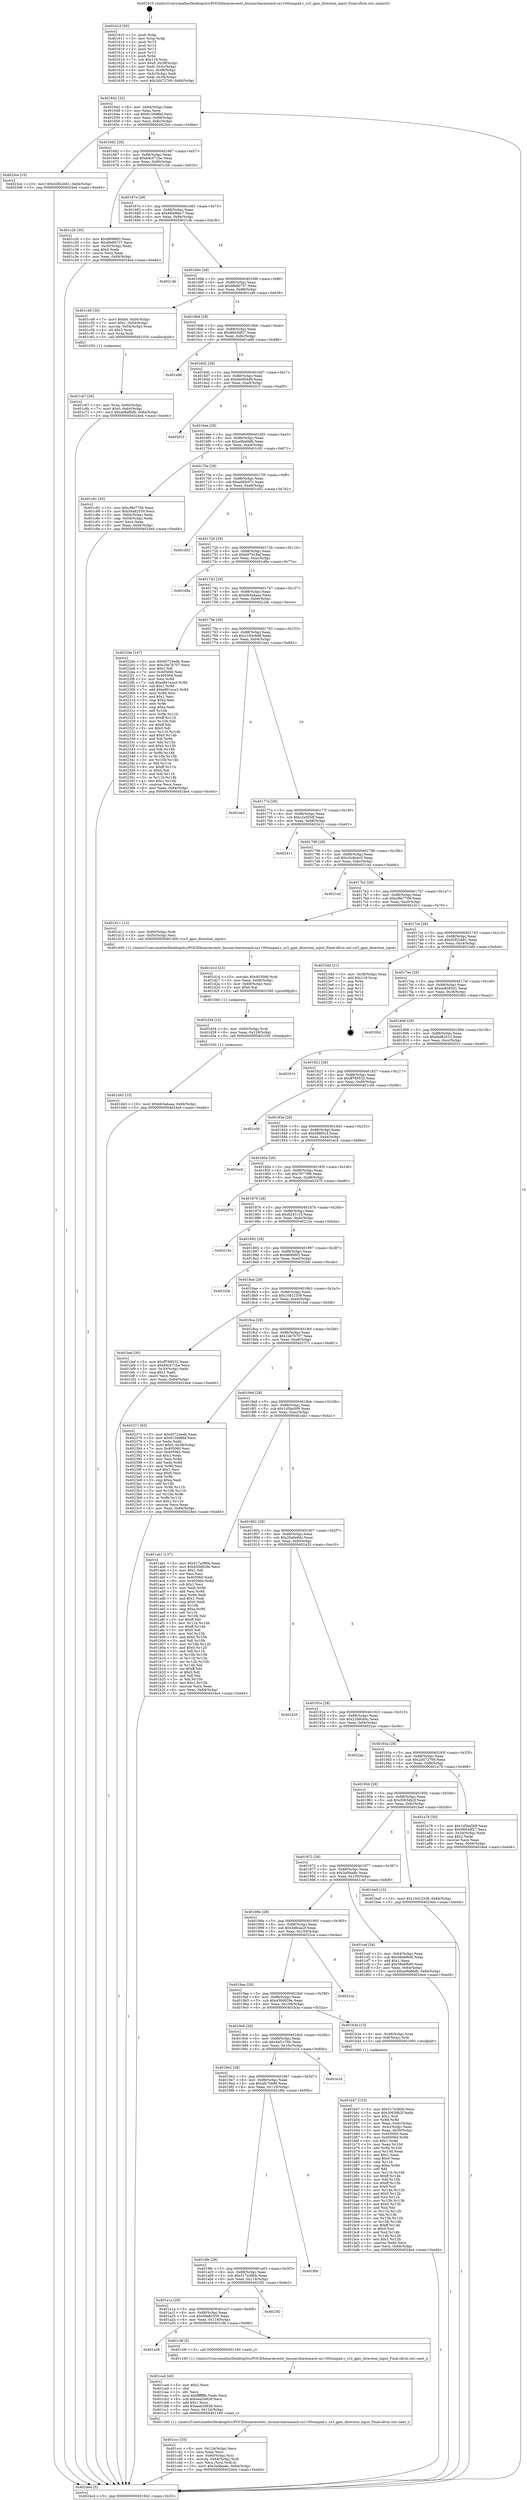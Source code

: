 digraph "0x401610" {
  label = "0x401610 (/mnt/c/Users/mathe/Desktop/tcc/POCII/binaries/extr_linuxarcharmmach-sa1100simpad.c_cs3_gpio_direction_input_Final-ollvm.out::main(0))"
  labelloc = "t"
  node[shape=record]

  Entry [label="",width=0.3,height=0.3,shape=circle,fillcolor=black,style=filled]
  "0x401642" [label="{
     0x401642 [32]\l
     | [instrs]\l
     &nbsp;&nbsp;0x401642 \<+6\>: mov -0x84(%rbp),%eax\l
     &nbsp;&nbsp;0x401648 \<+2\>: mov %eax,%ecx\l
     &nbsp;&nbsp;0x40164a \<+6\>: sub $0x8159d8bf,%ecx\l
     &nbsp;&nbsp;0x401650 \<+6\>: mov %eax,-0x88(%rbp)\l
     &nbsp;&nbsp;0x401656 \<+6\>: mov %ecx,-0x8c(%rbp)\l
     &nbsp;&nbsp;0x40165c \<+6\>: je 00000000004023ce \<main+0xdbe\>\l
  }"]
  "0x4023ce" [label="{
     0x4023ce [15]\l
     | [instrs]\l
     &nbsp;&nbsp;0x4023ce \<+10\>: movl $0xd282cb61,-0x84(%rbp)\l
     &nbsp;&nbsp;0x4023d8 \<+5\>: jmp 00000000004024e4 \<main+0xed4\>\l
  }"]
  "0x401662" [label="{
     0x401662 [28]\l
     | [instrs]\l
     &nbsp;&nbsp;0x401662 \<+5\>: jmp 0000000000401667 \<main+0x57\>\l
     &nbsp;&nbsp;0x401667 \<+6\>: mov -0x88(%rbp),%eax\l
     &nbsp;&nbsp;0x40166d \<+5\>: sub $0x84c071be,%eax\l
     &nbsp;&nbsp;0x401672 \<+6\>: mov %eax,-0x90(%rbp)\l
     &nbsp;&nbsp;0x401678 \<+6\>: je 0000000000401c2b \<main+0x61b\>\l
  }"]
  Exit [label="",width=0.3,height=0.3,shape=circle,fillcolor=black,style=filled,peripheries=2]
  "0x401c2b" [label="{
     0x401c2b [30]\l
     | [instrs]\l
     &nbsp;&nbsp;0x401c2b \<+5\>: mov $0x86996f3,%eax\l
     &nbsp;&nbsp;0x401c30 \<+5\>: mov $0x8fe80737,%ecx\l
     &nbsp;&nbsp;0x401c35 \<+3\>: mov -0x30(%rbp),%edx\l
     &nbsp;&nbsp;0x401c38 \<+3\>: cmp $0x0,%edx\l
     &nbsp;&nbsp;0x401c3b \<+3\>: cmove %ecx,%eax\l
     &nbsp;&nbsp;0x401c3e \<+6\>: mov %eax,-0x84(%rbp)\l
     &nbsp;&nbsp;0x401c44 \<+5\>: jmp 00000000004024e4 \<main+0xed4\>\l
  }"]
  "0x40167e" [label="{
     0x40167e [28]\l
     | [instrs]\l
     &nbsp;&nbsp;0x40167e \<+5\>: jmp 0000000000401683 \<main+0x73\>\l
     &nbsp;&nbsp;0x401683 \<+6\>: mov -0x88(%rbp),%eax\l
     &nbsp;&nbsp;0x401689 \<+5\>: sub $0x88496bc7,%eax\l
     &nbsp;&nbsp;0x40168e \<+6\>: mov %eax,-0x94(%rbp)\l
     &nbsp;&nbsp;0x401694 \<+6\>: je 000000000040214b \<main+0xb3b\>\l
  }"]
  "0x401d43" [label="{
     0x401d43 [15]\l
     | [instrs]\l
     &nbsp;&nbsp;0x401d43 \<+10\>: movl $0xbb5a4aaa,-0x84(%rbp)\l
     &nbsp;&nbsp;0x401d4d \<+5\>: jmp 00000000004024e4 \<main+0xed4\>\l
  }"]
  "0x40214b" [label="{
     0x40214b\l
  }", style=dashed]
  "0x40169a" [label="{
     0x40169a [28]\l
     | [instrs]\l
     &nbsp;&nbsp;0x40169a \<+5\>: jmp 000000000040169f \<main+0x8f\>\l
     &nbsp;&nbsp;0x40169f \<+6\>: mov -0x88(%rbp),%eax\l
     &nbsp;&nbsp;0x4016a5 \<+5\>: sub $0x8fe80737,%eax\l
     &nbsp;&nbsp;0x4016aa \<+6\>: mov %eax,-0x98(%rbp)\l
     &nbsp;&nbsp;0x4016b0 \<+6\>: je 0000000000401c49 \<main+0x639\>\l
  }"]
  "0x401d34" [label="{
     0x401d34 [15]\l
     | [instrs]\l
     &nbsp;&nbsp;0x401d34 \<+4\>: mov -0x60(%rbp),%rdi\l
     &nbsp;&nbsp;0x401d38 \<+6\>: mov %eax,-0x128(%rbp)\l
     &nbsp;&nbsp;0x401d3e \<+5\>: call 0000000000401030 \<free@plt\>\l
     | [calls]\l
     &nbsp;&nbsp;0x401030 \{1\} (unknown)\l
  }"]
  "0x401c49" [label="{
     0x401c49 [30]\l
     | [instrs]\l
     &nbsp;&nbsp;0x401c49 \<+7\>: movl $0x64,-0x50(%rbp)\l
     &nbsp;&nbsp;0x401c50 \<+7\>: movl $0x1,-0x54(%rbp)\l
     &nbsp;&nbsp;0x401c57 \<+4\>: movslq -0x54(%rbp),%rax\l
     &nbsp;&nbsp;0x401c5b \<+4\>: shl $0x2,%rax\l
     &nbsp;&nbsp;0x401c5f \<+3\>: mov %rax,%rdi\l
     &nbsp;&nbsp;0x401c62 \<+5\>: call 0000000000401050 \<malloc@plt\>\l
     | [calls]\l
     &nbsp;&nbsp;0x401050 \{1\} (unknown)\l
  }"]
  "0x4016b6" [label="{
     0x4016b6 [28]\l
     | [instrs]\l
     &nbsp;&nbsp;0x4016b6 \<+5\>: jmp 00000000004016bb \<main+0xab\>\l
     &nbsp;&nbsp;0x4016bb \<+6\>: mov -0x88(%rbp),%eax\l
     &nbsp;&nbsp;0x4016c1 \<+5\>: sub $0x9943df27,%eax\l
     &nbsp;&nbsp;0x4016c6 \<+6\>: mov %eax,-0x9c(%rbp)\l
     &nbsp;&nbsp;0x4016cc \<+6\>: je 0000000000401a96 \<main+0x486\>\l
  }"]
  "0x401d1d" [label="{
     0x401d1d [23]\l
     | [instrs]\l
     &nbsp;&nbsp;0x401d1d \<+10\>: movabs $0x4030d6,%rdi\l
     &nbsp;&nbsp;0x401d27 \<+3\>: mov %eax,-0x68(%rbp)\l
     &nbsp;&nbsp;0x401d2a \<+3\>: mov -0x68(%rbp),%esi\l
     &nbsp;&nbsp;0x401d2d \<+2\>: mov $0x0,%al\l
     &nbsp;&nbsp;0x401d2f \<+5\>: call 0000000000401040 \<printf@plt\>\l
     | [calls]\l
     &nbsp;&nbsp;0x401040 \{1\} (unknown)\l
  }"]
  "0x401a96" [label="{
     0x401a96\l
  }", style=dashed]
  "0x4016d2" [label="{
     0x4016d2 [28]\l
     | [instrs]\l
     &nbsp;&nbsp;0x4016d2 \<+5\>: jmp 00000000004016d7 \<main+0xc7\>\l
     &nbsp;&nbsp;0x4016d7 \<+6\>: mov -0x88(%rbp),%eax\l
     &nbsp;&nbsp;0x4016dd \<+5\>: sub $0x9e0f44d9,%eax\l
     &nbsp;&nbsp;0x4016e2 \<+6\>: mov %eax,-0xa0(%rbp)\l
     &nbsp;&nbsp;0x4016e8 \<+6\>: je 000000000040201f \<main+0xa0f\>\l
  }"]
  "0x401ccc" [label="{
     0x401ccc [35]\l
     | [instrs]\l
     &nbsp;&nbsp;0x401ccc \<+6\>: mov -0x124(%rbp),%ecx\l
     &nbsp;&nbsp;0x401cd2 \<+3\>: imul %eax,%ecx\l
     &nbsp;&nbsp;0x401cd5 \<+4\>: mov -0x60(%rbp),%rsi\l
     &nbsp;&nbsp;0x401cd9 \<+4\>: movslq -0x64(%rbp),%rdi\l
     &nbsp;&nbsp;0x401cdd \<+3\>: mov %ecx,(%rsi,%rdi,4)\l
     &nbsp;&nbsp;0x401ce0 \<+10\>: movl $0x3a0faa8c,-0x84(%rbp)\l
     &nbsp;&nbsp;0x401cea \<+5\>: jmp 00000000004024e4 \<main+0xed4\>\l
  }"]
  "0x40201f" [label="{
     0x40201f\l
  }", style=dashed]
  "0x4016ee" [label="{
     0x4016ee [28]\l
     | [instrs]\l
     &nbsp;&nbsp;0x4016ee \<+5\>: jmp 00000000004016f3 \<main+0xe3\>\l
     &nbsp;&nbsp;0x4016f3 \<+6\>: mov -0x88(%rbp),%eax\l
     &nbsp;&nbsp;0x4016f9 \<+5\>: sub $0xa06a6bfb,%eax\l
     &nbsp;&nbsp;0x4016fe \<+6\>: mov %eax,-0xa4(%rbp)\l
     &nbsp;&nbsp;0x401704 \<+6\>: je 0000000000401c81 \<main+0x671\>\l
  }"]
  "0x401ca4" [label="{
     0x401ca4 [40]\l
     | [instrs]\l
     &nbsp;&nbsp;0x401ca4 \<+5\>: mov $0x2,%ecx\l
     &nbsp;&nbsp;0x401ca9 \<+1\>: cltd\l
     &nbsp;&nbsp;0x401caa \<+2\>: idiv %ecx\l
     &nbsp;&nbsp;0x401cac \<+6\>: imul $0xfffffffe,%edx,%ecx\l
     &nbsp;&nbsp;0x401cb2 \<+6\>: sub $0xeea34928,%ecx\l
     &nbsp;&nbsp;0x401cb8 \<+3\>: add $0x1,%ecx\l
     &nbsp;&nbsp;0x401cbb \<+6\>: add $0xeea34928,%ecx\l
     &nbsp;&nbsp;0x401cc1 \<+6\>: mov %ecx,-0x124(%rbp)\l
     &nbsp;&nbsp;0x401cc7 \<+5\>: call 0000000000401160 \<next_i\>\l
     | [calls]\l
     &nbsp;&nbsp;0x401160 \{1\} (/mnt/c/Users/mathe/Desktop/tcc/POCII/binaries/extr_linuxarcharmmach-sa1100simpad.c_cs3_gpio_direction_input_Final-ollvm.out::next_i)\l
  }"]
  "0x401c81" [label="{
     0x401c81 [30]\l
     | [instrs]\l
     &nbsp;&nbsp;0x401c81 \<+5\>: mov $0xcf8e7708,%eax\l
     &nbsp;&nbsp;0x401c86 \<+5\>: mov $0x59a82550,%ecx\l
     &nbsp;&nbsp;0x401c8b \<+3\>: mov -0x64(%rbp),%edx\l
     &nbsp;&nbsp;0x401c8e \<+3\>: cmp -0x54(%rbp),%edx\l
     &nbsp;&nbsp;0x401c91 \<+3\>: cmovl %ecx,%eax\l
     &nbsp;&nbsp;0x401c94 \<+6\>: mov %eax,-0x84(%rbp)\l
     &nbsp;&nbsp;0x401c9a \<+5\>: jmp 00000000004024e4 \<main+0xed4\>\l
  }"]
  "0x40170a" [label="{
     0x40170a [28]\l
     | [instrs]\l
     &nbsp;&nbsp;0x40170a \<+5\>: jmp 000000000040170f \<main+0xff\>\l
     &nbsp;&nbsp;0x40170f \<+6\>: mov -0x88(%rbp),%eax\l
     &nbsp;&nbsp;0x401715 \<+5\>: sub $0xa06fc07c,%eax\l
     &nbsp;&nbsp;0x40171a \<+6\>: mov %eax,-0xa8(%rbp)\l
     &nbsp;&nbsp;0x401720 \<+6\>: je 0000000000401d52 \<main+0x742\>\l
  }"]
  "0x401a36" [label="{
     0x401a36\l
  }", style=dashed]
  "0x401d52" [label="{
     0x401d52\l
  }", style=dashed]
  "0x401726" [label="{
     0x401726 [28]\l
     | [instrs]\l
     &nbsp;&nbsp;0x401726 \<+5\>: jmp 000000000040172b \<main+0x11b\>\l
     &nbsp;&nbsp;0x40172b \<+6\>: mov -0x88(%rbp),%eax\l
     &nbsp;&nbsp;0x401731 \<+5\>: sub $0xb97b18af,%eax\l
     &nbsp;&nbsp;0x401736 \<+6\>: mov %eax,-0xac(%rbp)\l
     &nbsp;&nbsp;0x40173c \<+6\>: je 0000000000401d8a \<main+0x77a\>\l
  }"]
  "0x401c9f" [label="{
     0x401c9f [5]\l
     | [instrs]\l
     &nbsp;&nbsp;0x401c9f \<+5\>: call 0000000000401160 \<next_i\>\l
     | [calls]\l
     &nbsp;&nbsp;0x401160 \{1\} (/mnt/c/Users/mathe/Desktop/tcc/POCII/binaries/extr_linuxarcharmmach-sa1100simpad.c_cs3_gpio_direction_input_Final-ollvm.out::next_i)\l
  }"]
  "0x401d8a" [label="{
     0x401d8a\l
  }", style=dashed]
  "0x401742" [label="{
     0x401742 [28]\l
     | [instrs]\l
     &nbsp;&nbsp;0x401742 \<+5\>: jmp 0000000000401747 \<main+0x137\>\l
     &nbsp;&nbsp;0x401747 \<+6\>: mov -0x88(%rbp),%eax\l
     &nbsp;&nbsp;0x40174d \<+5\>: sub $0xbb5a4aaa,%eax\l
     &nbsp;&nbsp;0x401752 \<+6\>: mov %eax,-0xb0(%rbp)\l
     &nbsp;&nbsp;0x401758 \<+6\>: je 00000000004022de \<main+0xcce\>\l
  }"]
  "0x401a1a" [label="{
     0x401a1a [28]\l
     | [instrs]\l
     &nbsp;&nbsp;0x401a1a \<+5\>: jmp 0000000000401a1f \<main+0x40f\>\l
     &nbsp;&nbsp;0x401a1f \<+6\>: mov -0x88(%rbp),%eax\l
     &nbsp;&nbsp;0x401a25 \<+5\>: sub $0x59a82550,%eax\l
     &nbsp;&nbsp;0x401a2a \<+6\>: mov %eax,-0x118(%rbp)\l
     &nbsp;&nbsp;0x401a30 \<+6\>: je 0000000000401c9f \<main+0x68f\>\l
  }"]
  "0x4022de" [label="{
     0x4022de [147]\l
     | [instrs]\l
     &nbsp;&nbsp;0x4022de \<+5\>: mov $0x65724edb,%eax\l
     &nbsp;&nbsp;0x4022e3 \<+5\>: mov $0x1bb7b707,%ecx\l
     &nbsp;&nbsp;0x4022e8 \<+2\>: mov $0x1,%dl\l
     &nbsp;&nbsp;0x4022ea \<+7\>: mov 0x405060,%esi\l
     &nbsp;&nbsp;0x4022f1 \<+7\>: mov 0x405064,%edi\l
     &nbsp;&nbsp;0x4022f8 \<+3\>: mov %esi,%r8d\l
     &nbsp;&nbsp;0x4022fb \<+7\>: sub $0xe801eca3,%r8d\l
     &nbsp;&nbsp;0x402302 \<+4\>: sub $0x1,%r8d\l
     &nbsp;&nbsp;0x402306 \<+7\>: add $0xe801eca3,%r8d\l
     &nbsp;&nbsp;0x40230d \<+4\>: imul %r8d,%esi\l
     &nbsp;&nbsp;0x402311 \<+3\>: and $0x1,%esi\l
     &nbsp;&nbsp;0x402314 \<+3\>: cmp $0x0,%esi\l
     &nbsp;&nbsp;0x402317 \<+4\>: sete %r9b\l
     &nbsp;&nbsp;0x40231b \<+3\>: cmp $0xa,%edi\l
     &nbsp;&nbsp;0x40231e \<+4\>: setl %r10b\l
     &nbsp;&nbsp;0x402322 \<+3\>: mov %r9b,%r11b\l
     &nbsp;&nbsp;0x402325 \<+4\>: xor $0xff,%r11b\l
     &nbsp;&nbsp;0x402329 \<+3\>: mov %r10b,%bl\l
     &nbsp;&nbsp;0x40232c \<+3\>: xor $0xff,%bl\l
     &nbsp;&nbsp;0x40232f \<+3\>: xor $0x0,%dl\l
     &nbsp;&nbsp;0x402332 \<+3\>: mov %r11b,%r14b\l
     &nbsp;&nbsp;0x402335 \<+4\>: and $0x0,%r14b\l
     &nbsp;&nbsp;0x402339 \<+3\>: and %dl,%r9b\l
     &nbsp;&nbsp;0x40233c \<+3\>: mov %bl,%r15b\l
     &nbsp;&nbsp;0x40233f \<+4\>: and $0x0,%r15b\l
     &nbsp;&nbsp;0x402343 \<+3\>: and %dl,%r10b\l
     &nbsp;&nbsp;0x402346 \<+3\>: or %r9b,%r14b\l
     &nbsp;&nbsp;0x402349 \<+3\>: or %r10b,%r15b\l
     &nbsp;&nbsp;0x40234c \<+3\>: xor %r15b,%r14b\l
     &nbsp;&nbsp;0x40234f \<+3\>: or %bl,%r11b\l
     &nbsp;&nbsp;0x402352 \<+4\>: xor $0xff,%r11b\l
     &nbsp;&nbsp;0x402356 \<+3\>: or $0x0,%dl\l
     &nbsp;&nbsp;0x402359 \<+3\>: and %dl,%r11b\l
     &nbsp;&nbsp;0x40235c \<+3\>: or %r11b,%r14b\l
     &nbsp;&nbsp;0x40235f \<+4\>: test $0x1,%r14b\l
     &nbsp;&nbsp;0x402363 \<+3\>: cmovne %ecx,%eax\l
     &nbsp;&nbsp;0x402366 \<+6\>: mov %eax,-0x84(%rbp)\l
     &nbsp;&nbsp;0x40236c \<+5\>: jmp 00000000004024e4 \<main+0xed4\>\l
  }"]
  "0x40175e" [label="{
     0x40175e [28]\l
     | [instrs]\l
     &nbsp;&nbsp;0x40175e \<+5\>: jmp 0000000000401763 \<main+0x153\>\l
     &nbsp;&nbsp;0x401763 \<+6\>: mov -0x88(%rbp),%eax\l
     &nbsp;&nbsp;0x401769 \<+5\>: sub $0xc184c6d8,%eax\l
     &nbsp;&nbsp;0x40176e \<+6\>: mov %eax,-0xb4(%rbp)\l
     &nbsp;&nbsp;0x401774 \<+6\>: je 0000000000401ee2 \<main+0x8d2\>\l
  }"]
  "0x4023f2" [label="{
     0x4023f2\l
  }", style=dashed]
  "0x401ee2" [label="{
     0x401ee2\l
  }", style=dashed]
  "0x40177a" [label="{
     0x40177a [28]\l
     | [instrs]\l
     &nbsp;&nbsp;0x40177a \<+5\>: jmp 000000000040177f \<main+0x16f\>\l
     &nbsp;&nbsp;0x40177f \<+6\>: mov -0x88(%rbp),%eax\l
     &nbsp;&nbsp;0x401785 \<+5\>: sub $0xc2e5f3df,%eax\l
     &nbsp;&nbsp;0x40178a \<+6\>: mov %eax,-0xb8(%rbp)\l
     &nbsp;&nbsp;0x401790 \<+6\>: je 0000000000402411 \<main+0xe01\>\l
  }"]
  "0x4019fe" [label="{
     0x4019fe [28]\l
     | [instrs]\l
     &nbsp;&nbsp;0x4019fe \<+5\>: jmp 0000000000401a03 \<main+0x3f3\>\l
     &nbsp;&nbsp;0x401a03 \<+6\>: mov -0x88(%rbp),%eax\l
     &nbsp;&nbsp;0x401a09 \<+5\>: sub $0x517a380b,%eax\l
     &nbsp;&nbsp;0x401a0e \<+6\>: mov %eax,-0x114(%rbp)\l
     &nbsp;&nbsp;0x401a14 \<+6\>: je 00000000004023f2 \<main+0xde2\>\l
  }"]
  "0x402411" [label="{
     0x402411\l
  }", style=dashed]
  "0x401796" [label="{
     0x401796 [28]\l
     | [instrs]\l
     &nbsp;&nbsp;0x401796 \<+5\>: jmp 000000000040179b \<main+0x18b\>\l
     &nbsp;&nbsp;0x40179b \<+6\>: mov -0x88(%rbp),%eax\l
     &nbsp;&nbsp;0x4017a1 \<+5\>: sub $0xc5c8e4c5,%eax\l
     &nbsp;&nbsp;0x4017a6 \<+6\>: mov %eax,-0xbc(%rbp)\l
     &nbsp;&nbsp;0x4017ac \<+6\>: je 00000000004021ed \<main+0xbdd\>\l
  }"]
  "0x401f6b" [label="{
     0x401f6b\l
  }", style=dashed]
  "0x4021ed" [label="{
     0x4021ed\l
  }", style=dashed]
  "0x4017b2" [label="{
     0x4017b2 [28]\l
     | [instrs]\l
     &nbsp;&nbsp;0x4017b2 \<+5\>: jmp 00000000004017b7 \<main+0x1a7\>\l
     &nbsp;&nbsp;0x4017b7 \<+6\>: mov -0x88(%rbp),%eax\l
     &nbsp;&nbsp;0x4017bd \<+5\>: sub $0xcf8e7708,%eax\l
     &nbsp;&nbsp;0x4017c2 \<+6\>: mov %eax,-0xc0(%rbp)\l
     &nbsp;&nbsp;0x4017c8 \<+6\>: je 0000000000401d11 \<main+0x701\>\l
  }"]
  "0x4019e2" [label="{
     0x4019e2 [28]\l
     | [instrs]\l
     &nbsp;&nbsp;0x4019e2 \<+5\>: jmp 00000000004019e7 \<main+0x3d7\>\l
     &nbsp;&nbsp;0x4019e7 \<+6\>: mov -0x88(%rbp),%eax\l
     &nbsp;&nbsp;0x4019ed \<+5\>: sub $0x4fc70e89,%eax\l
     &nbsp;&nbsp;0x4019f2 \<+6\>: mov %eax,-0x110(%rbp)\l
     &nbsp;&nbsp;0x4019f8 \<+6\>: je 0000000000401f6b \<main+0x95b\>\l
  }"]
  "0x401d11" [label="{
     0x401d11 [12]\l
     | [instrs]\l
     &nbsp;&nbsp;0x401d11 \<+4\>: mov -0x60(%rbp),%rdi\l
     &nbsp;&nbsp;0x401d15 \<+3\>: mov -0x50(%rbp),%esi\l
     &nbsp;&nbsp;0x401d18 \<+5\>: call 0000000000401400 \<cs3_gpio_direction_input\>\l
     | [calls]\l
     &nbsp;&nbsp;0x401400 \{1\} (/mnt/c/Users/mathe/Desktop/tcc/POCII/binaries/extr_linuxarcharmmach-sa1100simpad.c_cs3_gpio_direction_input_Final-ollvm.out::cs3_gpio_direction_input)\l
  }"]
  "0x4017ce" [label="{
     0x4017ce [28]\l
     | [instrs]\l
     &nbsp;&nbsp;0x4017ce \<+5\>: jmp 00000000004017d3 \<main+0x1c3\>\l
     &nbsp;&nbsp;0x4017d3 \<+6\>: mov -0x88(%rbp),%eax\l
     &nbsp;&nbsp;0x4017d9 \<+5\>: sub $0xd282cb61,%eax\l
     &nbsp;&nbsp;0x4017de \<+6\>: mov %eax,-0xc4(%rbp)\l
     &nbsp;&nbsp;0x4017e4 \<+6\>: je 00000000004023dd \<main+0xdcd\>\l
  }"]
  "0x401e1d" [label="{
     0x401e1d\l
  }", style=dashed]
  "0x4023dd" [label="{
     0x4023dd [21]\l
     | [instrs]\l
     &nbsp;&nbsp;0x4023dd \<+3\>: mov -0x38(%rbp),%eax\l
     &nbsp;&nbsp;0x4023e0 \<+7\>: add $0x118,%rsp\l
     &nbsp;&nbsp;0x4023e7 \<+1\>: pop %rbx\l
     &nbsp;&nbsp;0x4023e8 \<+2\>: pop %r12\l
     &nbsp;&nbsp;0x4023ea \<+2\>: pop %r13\l
     &nbsp;&nbsp;0x4023ec \<+2\>: pop %r14\l
     &nbsp;&nbsp;0x4023ee \<+2\>: pop %r15\l
     &nbsp;&nbsp;0x4023f0 \<+1\>: pop %rbp\l
     &nbsp;&nbsp;0x4023f1 \<+1\>: ret\l
  }"]
  "0x4017ea" [label="{
     0x4017ea [28]\l
     | [instrs]\l
     &nbsp;&nbsp;0x4017ea \<+5\>: jmp 00000000004017ef \<main+0x1df\>\l
     &nbsp;&nbsp;0x4017ef \<+6\>: mov -0x88(%rbp),%eax\l
     &nbsp;&nbsp;0x4017f5 \<+5\>: sub $0xee6083d1,%eax\l
     &nbsp;&nbsp;0x4017fa \<+6\>: mov %eax,-0xc8(%rbp)\l
     &nbsp;&nbsp;0x401800 \<+6\>: je 00000000004020b2 \<main+0xaa2\>\l
  }"]
  "0x401c67" [label="{
     0x401c67 [26]\l
     | [instrs]\l
     &nbsp;&nbsp;0x401c67 \<+4\>: mov %rax,-0x60(%rbp)\l
     &nbsp;&nbsp;0x401c6b \<+7\>: movl $0x0,-0x64(%rbp)\l
     &nbsp;&nbsp;0x401c72 \<+10\>: movl $0xa06a6bfb,-0x84(%rbp)\l
     &nbsp;&nbsp;0x401c7c \<+5\>: jmp 00000000004024e4 \<main+0xed4\>\l
  }"]
  "0x4020b2" [label="{
     0x4020b2\l
  }", style=dashed]
  "0x401806" [label="{
     0x401806 [28]\l
     | [instrs]\l
     &nbsp;&nbsp;0x401806 \<+5\>: jmp 000000000040180b \<main+0x1fb\>\l
     &nbsp;&nbsp;0x40180b \<+6\>: mov -0x88(%rbp),%eax\l
     &nbsp;&nbsp;0x401811 \<+5\>: sub $0xfad82b13,%eax\l
     &nbsp;&nbsp;0x401816 \<+6\>: mov %eax,-0xcc(%rbp)\l
     &nbsp;&nbsp;0x40181c \<+6\>: je 0000000000402010 \<main+0xa00\>\l
  }"]
  "0x401b47" [label="{
     0x401b47 [153]\l
     | [instrs]\l
     &nbsp;&nbsp;0x401b47 \<+5\>: mov $0x517a380b,%ecx\l
     &nbsp;&nbsp;0x401b4c \<+5\>: mov $0x3063db2f,%edx\l
     &nbsp;&nbsp;0x401b51 \<+3\>: mov $0x1,%sil\l
     &nbsp;&nbsp;0x401b54 \<+3\>: xor %r8d,%r8d\l
     &nbsp;&nbsp;0x401b57 \<+3\>: mov %eax,-0x4c(%rbp)\l
     &nbsp;&nbsp;0x401b5a \<+3\>: mov -0x4c(%rbp),%eax\l
     &nbsp;&nbsp;0x401b5d \<+3\>: mov %eax,-0x30(%rbp)\l
     &nbsp;&nbsp;0x401b60 \<+7\>: mov 0x405060,%eax\l
     &nbsp;&nbsp;0x401b67 \<+8\>: mov 0x405064,%r9d\l
     &nbsp;&nbsp;0x401b6f \<+4\>: sub $0x1,%r8d\l
     &nbsp;&nbsp;0x401b73 \<+3\>: mov %eax,%r10d\l
     &nbsp;&nbsp;0x401b76 \<+3\>: add %r8d,%r10d\l
     &nbsp;&nbsp;0x401b79 \<+4\>: imul %r10d,%eax\l
     &nbsp;&nbsp;0x401b7d \<+3\>: and $0x1,%eax\l
     &nbsp;&nbsp;0x401b80 \<+3\>: cmp $0x0,%eax\l
     &nbsp;&nbsp;0x401b83 \<+4\>: sete %r11b\l
     &nbsp;&nbsp;0x401b87 \<+4\>: cmp $0xa,%r9d\l
     &nbsp;&nbsp;0x401b8b \<+3\>: setl %bl\l
     &nbsp;&nbsp;0x401b8e \<+3\>: mov %r11b,%r14b\l
     &nbsp;&nbsp;0x401b91 \<+4\>: xor $0xff,%r14b\l
     &nbsp;&nbsp;0x401b95 \<+3\>: mov %bl,%r15b\l
     &nbsp;&nbsp;0x401b98 \<+4\>: xor $0xff,%r15b\l
     &nbsp;&nbsp;0x401b9c \<+4\>: xor $0x0,%sil\l
     &nbsp;&nbsp;0x401ba0 \<+3\>: mov %r14b,%r12b\l
     &nbsp;&nbsp;0x401ba3 \<+4\>: and $0x0,%r12b\l
     &nbsp;&nbsp;0x401ba7 \<+3\>: and %sil,%r11b\l
     &nbsp;&nbsp;0x401baa \<+3\>: mov %r15b,%r13b\l
     &nbsp;&nbsp;0x401bad \<+4\>: and $0x0,%r13b\l
     &nbsp;&nbsp;0x401bb1 \<+3\>: and %sil,%bl\l
     &nbsp;&nbsp;0x401bb4 \<+3\>: or %r11b,%r12b\l
     &nbsp;&nbsp;0x401bb7 \<+3\>: or %bl,%r13b\l
     &nbsp;&nbsp;0x401bba \<+3\>: xor %r13b,%r12b\l
     &nbsp;&nbsp;0x401bbd \<+3\>: or %r15b,%r14b\l
     &nbsp;&nbsp;0x401bc0 \<+4\>: xor $0xff,%r14b\l
     &nbsp;&nbsp;0x401bc4 \<+4\>: or $0x0,%sil\l
     &nbsp;&nbsp;0x401bc8 \<+3\>: and %sil,%r14b\l
     &nbsp;&nbsp;0x401bcb \<+3\>: or %r14b,%r12b\l
     &nbsp;&nbsp;0x401bce \<+4\>: test $0x1,%r12b\l
     &nbsp;&nbsp;0x401bd2 \<+3\>: cmovne %edx,%ecx\l
     &nbsp;&nbsp;0x401bd5 \<+6\>: mov %ecx,-0x84(%rbp)\l
     &nbsp;&nbsp;0x401bdb \<+5\>: jmp 00000000004024e4 \<main+0xed4\>\l
  }"]
  "0x402010" [label="{
     0x402010\l
  }", style=dashed]
  "0x401822" [label="{
     0x401822 [28]\l
     | [instrs]\l
     &nbsp;&nbsp;0x401822 \<+5\>: jmp 0000000000401827 \<main+0x217\>\l
     &nbsp;&nbsp;0x401827 \<+6\>: mov -0x88(%rbp),%eax\l
     &nbsp;&nbsp;0x40182d \<+5\>: sub $0xff789532,%eax\l
     &nbsp;&nbsp;0x401832 \<+6\>: mov %eax,-0xd0(%rbp)\l
     &nbsp;&nbsp;0x401838 \<+6\>: je 0000000000401c0d \<main+0x5fd\>\l
  }"]
  "0x4019c6" [label="{
     0x4019c6 [28]\l
     | [instrs]\l
     &nbsp;&nbsp;0x4019c6 \<+5\>: jmp 00000000004019cb \<main+0x3bb\>\l
     &nbsp;&nbsp;0x4019cb \<+6\>: mov -0x88(%rbp),%eax\l
     &nbsp;&nbsp;0x4019d1 \<+5\>: sub $0x4bf1c76b,%eax\l
     &nbsp;&nbsp;0x4019d6 \<+6\>: mov %eax,-0x10c(%rbp)\l
     &nbsp;&nbsp;0x4019dc \<+6\>: je 0000000000401e1d \<main+0x80d\>\l
  }"]
  "0x401c0d" [label="{
     0x401c0d\l
  }", style=dashed]
  "0x40183e" [label="{
     0x40183e [28]\l
     | [instrs]\l
     &nbsp;&nbsp;0x40183e \<+5\>: jmp 0000000000401843 \<main+0x233\>\l
     &nbsp;&nbsp;0x401843 \<+6\>: mov -0x88(%rbp),%eax\l
     &nbsp;&nbsp;0x401849 \<+5\>: sub $0x588f41d,%eax\l
     &nbsp;&nbsp;0x40184e \<+6\>: mov %eax,-0xd4(%rbp)\l
     &nbsp;&nbsp;0x401854 \<+6\>: je 0000000000401ec4 \<main+0x8b4\>\l
  }"]
  "0x401b3a" [label="{
     0x401b3a [13]\l
     | [instrs]\l
     &nbsp;&nbsp;0x401b3a \<+4\>: mov -0x48(%rbp),%rax\l
     &nbsp;&nbsp;0x401b3e \<+4\>: mov 0x8(%rax),%rdi\l
     &nbsp;&nbsp;0x401b42 \<+5\>: call 0000000000401060 \<atoi@plt\>\l
     | [calls]\l
     &nbsp;&nbsp;0x401060 \{1\} (unknown)\l
  }"]
  "0x401ec4" [label="{
     0x401ec4\l
  }", style=dashed]
  "0x40185a" [label="{
     0x40185a [28]\l
     | [instrs]\l
     &nbsp;&nbsp;0x40185a \<+5\>: jmp 000000000040185f \<main+0x24f\>\l
     &nbsp;&nbsp;0x40185f \<+6\>: mov -0x88(%rbp),%eax\l
     &nbsp;&nbsp;0x401865 \<+5\>: sub $0x76779f6,%eax\l
     &nbsp;&nbsp;0x40186a \<+6\>: mov %eax,-0xd8(%rbp)\l
     &nbsp;&nbsp;0x401870 \<+6\>: je 0000000000402470 \<main+0xe60\>\l
  }"]
  "0x4019aa" [label="{
     0x4019aa [28]\l
     | [instrs]\l
     &nbsp;&nbsp;0x4019aa \<+5\>: jmp 00000000004019af \<main+0x39f\>\l
     &nbsp;&nbsp;0x4019af \<+6\>: mov -0x88(%rbp),%eax\l
     &nbsp;&nbsp;0x4019b5 \<+5\>: sub $0x450d929e,%eax\l
     &nbsp;&nbsp;0x4019ba \<+6\>: mov %eax,-0x108(%rbp)\l
     &nbsp;&nbsp;0x4019c0 \<+6\>: je 0000000000401b3a \<main+0x52a\>\l
  }"]
  "0x402470" [label="{
     0x402470\l
  }", style=dashed]
  "0x401876" [label="{
     0x401876 [28]\l
     | [instrs]\l
     &nbsp;&nbsp;0x401876 \<+5\>: jmp 000000000040187b \<main+0x26b\>\l
     &nbsp;&nbsp;0x40187b \<+6\>: mov -0x88(%rbp),%eax\l
     &nbsp;&nbsp;0x401881 \<+5\>: sub $0x8241c15,%eax\l
     &nbsp;&nbsp;0x401886 \<+6\>: mov %eax,-0xdc(%rbp)\l
     &nbsp;&nbsp;0x40188c \<+6\>: je 000000000040215a \<main+0xb4a\>\l
  }"]
  "0x4022ca" [label="{
     0x4022ca\l
  }", style=dashed]
  "0x40215a" [label="{
     0x40215a\l
  }", style=dashed]
  "0x401892" [label="{
     0x401892 [28]\l
     | [instrs]\l
     &nbsp;&nbsp;0x401892 \<+5\>: jmp 0000000000401897 \<main+0x287\>\l
     &nbsp;&nbsp;0x401897 \<+6\>: mov -0x88(%rbp),%eax\l
     &nbsp;&nbsp;0x40189d \<+5\>: sub $0x86996f3,%eax\l
     &nbsp;&nbsp;0x4018a2 \<+6\>: mov %eax,-0xe0(%rbp)\l
     &nbsp;&nbsp;0x4018a8 \<+6\>: je 00000000004022bb \<main+0xcab\>\l
  }"]
  "0x40198e" [label="{
     0x40198e [28]\l
     | [instrs]\l
     &nbsp;&nbsp;0x40198e \<+5\>: jmp 0000000000401993 \<main+0x383\>\l
     &nbsp;&nbsp;0x401993 \<+6\>: mov -0x88(%rbp),%eax\l
     &nbsp;&nbsp;0x401999 \<+5\>: sub $0x3e8caa2f,%eax\l
     &nbsp;&nbsp;0x40199e \<+6\>: mov %eax,-0x104(%rbp)\l
     &nbsp;&nbsp;0x4019a4 \<+6\>: je 00000000004022ca \<main+0xcba\>\l
  }"]
  "0x4022bb" [label="{
     0x4022bb\l
  }", style=dashed]
  "0x4018ae" [label="{
     0x4018ae [28]\l
     | [instrs]\l
     &nbsp;&nbsp;0x4018ae \<+5\>: jmp 00000000004018b3 \<main+0x2a3\>\l
     &nbsp;&nbsp;0x4018b3 \<+6\>: mov -0x88(%rbp),%eax\l
     &nbsp;&nbsp;0x4018b9 \<+5\>: sub $0x10d12338,%eax\l
     &nbsp;&nbsp;0x4018be \<+6\>: mov %eax,-0xe4(%rbp)\l
     &nbsp;&nbsp;0x4018c4 \<+6\>: je 0000000000401bef \<main+0x5df\>\l
  }"]
  "0x401cef" [label="{
     0x401cef [34]\l
     | [instrs]\l
     &nbsp;&nbsp;0x401cef \<+3\>: mov -0x64(%rbp),%eax\l
     &nbsp;&nbsp;0x401cf2 \<+5\>: sub $0x58a6f6d0,%eax\l
     &nbsp;&nbsp;0x401cf7 \<+3\>: add $0x1,%eax\l
     &nbsp;&nbsp;0x401cfa \<+5\>: add $0x58a6f6d0,%eax\l
     &nbsp;&nbsp;0x401cff \<+3\>: mov %eax,-0x64(%rbp)\l
     &nbsp;&nbsp;0x401d02 \<+10\>: movl $0xa06a6bfb,-0x84(%rbp)\l
     &nbsp;&nbsp;0x401d0c \<+5\>: jmp 00000000004024e4 \<main+0xed4\>\l
  }"]
  "0x401bef" [label="{
     0x401bef [30]\l
     | [instrs]\l
     &nbsp;&nbsp;0x401bef \<+5\>: mov $0xff789532,%eax\l
     &nbsp;&nbsp;0x401bf4 \<+5\>: mov $0x84c071be,%ecx\l
     &nbsp;&nbsp;0x401bf9 \<+3\>: mov -0x30(%rbp),%edx\l
     &nbsp;&nbsp;0x401bfc \<+3\>: cmp $0x1,%edx\l
     &nbsp;&nbsp;0x401bff \<+3\>: cmovl %ecx,%eax\l
     &nbsp;&nbsp;0x401c02 \<+6\>: mov %eax,-0x84(%rbp)\l
     &nbsp;&nbsp;0x401c08 \<+5\>: jmp 00000000004024e4 \<main+0xed4\>\l
  }"]
  "0x4018ca" [label="{
     0x4018ca [28]\l
     | [instrs]\l
     &nbsp;&nbsp;0x4018ca \<+5\>: jmp 00000000004018cf \<main+0x2bf\>\l
     &nbsp;&nbsp;0x4018cf \<+6\>: mov -0x88(%rbp),%eax\l
     &nbsp;&nbsp;0x4018d5 \<+5\>: sub $0x1bb7b707,%eax\l
     &nbsp;&nbsp;0x4018da \<+6\>: mov %eax,-0xe8(%rbp)\l
     &nbsp;&nbsp;0x4018e0 \<+6\>: je 0000000000402371 \<main+0xd61\>\l
  }"]
  "0x401972" [label="{
     0x401972 [28]\l
     | [instrs]\l
     &nbsp;&nbsp;0x401972 \<+5\>: jmp 0000000000401977 \<main+0x367\>\l
     &nbsp;&nbsp;0x401977 \<+6\>: mov -0x88(%rbp),%eax\l
     &nbsp;&nbsp;0x40197d \<+5\>: sub $0x3a0faa8c,%eax\l
     &nbsp;&nbsp;0x401982 \<+6\>: mov %eax,-0x100(%rbp)\l
     &nbsp;&nbsp;0x401988 \<+6\>: je 0000000000401cef \<main+0x6df\>\l
  }"]
  "0x402371" [label="{
     0x402371 [93]\l
     | [instrs]\l
     &nbsp;&nbsp;0x402371 \<+5\>: mov $0x65724edb,%eax\l
     &nbsp;&nbsp;0x402376 \<+5\>: mov $0x8159d8bf,%ecx\l
     &nbsp;&nbsp;0x40237b \<+2\>: xor %edx,%edx\l
     &nbsp;&nbsp;0x40237d \<+7\>: movl $0x0,-0x38(%rbp)\l
     &nbsp;&nbsp;0x402384 \<+7\>: mov 0x405060,%esi\l
     &nbsp;&nbsp;0x40238b \<+7\>: mov 0x405064,%edi\l
     &nbsp;&nbsp;0x402392 \<+3\>: sub $0x1,%edx\l
     &nbsp;&nbsp;0x402395 \<+3\>: mov %esi,%r8d\l
     &nbsp;&nbsp;0x402398 \<+3\>: add %edx,%r8d\l
     &nbsp;&nbsp;0x40239b \<+4\>: imul %r8d,%esi\l
     &nbsp;&nbsp;0x40239f \<+3\>: and $0x1,%esi\l
     &nbsp;&nbsp;0x4023a2 \<+3\>: cmp $0x0,%esi\l
     &nbsp;&nbsp;0x4023a5 \<+4\>: sete %r9b\l
     &nbsp;&nbsp;0x4023a9 \<+3\>: cmp $0xa,%edi\l
     &nbsp;&nbsp;0x4023ac \<+4\>: setl %r10b\l
     &nbsp;&nbsp;0x4023b0 \<+3\>: mov %r9b,%r11b\l
     &nbsp;&nbsp;0x4023b3 \<+3\>: and %r10b,%r11b\l
     &nbsp;&nbsp;0x4023b6 \<+3\>: xor %r10b,%r9b\l
     &nbsp;&nbsp;0x4023b9 \<+3\>: or %r9b,%r11b\l
     &nbsp;&nbsp;0x4023bc \<+4\>: test $0x1,%r11b\l
     &nbsp;&nbsp;0x4023c0 \<+3\>: cmovne %ecx,%eax\l
     &nbsp;&nbsp;0x4023c3 \<+6\>: mov %eax,-0x84(%rbp)\l
     &nbsp;&nbsp;0x4023c9 \<+5\>: jmp 00000000004024e4 \<main+0xed4\>\l
  }"]
  "0x4018e6" [label="{
     0x4018e6 [28]\l
     | [instrs]\l
     &nbsp;&nbsp;0x4018e6 \<+5\>: jmp 00000000004018eb \<main+0x2db\>\l
     &nbsp;&nbsp;0x4018eb \<+6\>: mov -0x88(%rbp),%eax\l
     &nbsp;&nbsp;0x4018f1 \<+5\>: sub $0x1d5ba509,%eax\l
     &nbsp;&nbsp;0x4018f6 \<+6\>: mov %eax,-0xec(%rbp)\l
     &nbsp;&nbsp;0x4018fc \<+6\>: je 0000000000401ab1 \<main+0x4a1\>\l
  }"]
  "0x401be0" [label="{
     0x401be0 [15]\l
     | [instrs]\l
     &nbsp;&nbsp;0x401be0 \<+10\>: movl $0x10d12338,-0x84(%rbp)\l
     &nbsp;&nbsp;0x401bea \<+5\>: jmp 00000000004024e4 \<main+0xed4\>\l
  }"]
  "0x401ab1" [label="{
     0x401ab1 [137]\l
     | [instrs]\l
     &nbsp;&nbsp;0x401ab1 \<+5\>: mov $0x517a380b,%eax\l
     &nbsp;&nbsp;0x401ab6 \<+5\>: mov $0x450d929e,%ecx\l
     &nbsp;&nbsp;0x401abb \<+2\>: mov $0x1,%dl\l
     &nbsp;&nbsp;0x401abd \<+2\>: xor %esi,%esi\l
     &nbsp;&nbsp;0x401abf \<+7\>: mov 0x405060,%edi\l
     &nbsp;&nbsp;0x401ac6 \<+8\>: mov 0x405064,%r8d\l
     &nbsp;&nbsp;0x401ace \<+3\>: sub $0x1,%esi\l
     &nbsp;&nbsp;0x401ad1 \<+3\>: mov %edi,%r9d\l
     &nbsp;&nbsp;0x401ad4 \<+3\>: add %esi,%r9d\l
     &nbsp;&nbsp;0x401ad7 \<+4\>: imul %r9d,%edi\l
     &nbsp;&nbsp;0x401adb \<+3\>: and $0x1,%edi\l
     &nbsp;&nbsp;0x401ade \<+3\>: cmp $0x0,%edi\l
     &nbsp;&nbsp;0x401ae1 \<+4\>: sete %r10b\l
     &nbsp;&nbsp;0x401ae5 \<+4\>: cmp $0xa,%r8d\l
     &nbsp;&nbsp;0x401ae9 \<+4\>: setl %r11b\l
     &nbsp;&nbsp;0x401aed \<+3\>: mov %r10b,%bl\l
     &nbsp;&nbsp;0x401af0 \<+3\>: xor $0xff,%bl\l
     &nbsp;&nbsp;0x401af3 \<+3\>: mov %r11b,%r14b\l
     &nbsp;&nbsp;0x401af6 \<+4\>: xor $0xff,%r14b\l
     &nbsp;&nbsp;0x401afa \<+3\>: xor $0x0,%dl\l
     &nbsp;&nbsp;0x401afd \<+3\>: mov %bl,%r15b\l
     &nbsp;&nbsp;0x401b00 \<+4\>: and $0x0,%r15b\l
     &nbsp;&nbsp;0x401b04 \<+3\>: and %dl,%r10b\l
     &nbsp;&nbsp;0x401b07 \<+3\>: mov %r14b,%r12b\l
     &nbsp;&nbsp;0x401b0a \<+4\>: and $0x0,%r12b\l
     &nbsp;&nbsp;0x401b0e \<+3\>: and %dl,%r11b\l
     &nbsp;&nbsp;0x401b11 \<+3\>: or %r10b,%r15b\l
     &nbsp;&nbsp;0x401b14 \<+3\>: or %r11b,%r12b\l
     &nbsp;&nbsp;0x401b17 \<+3\>: xor %r12b,%r15b\l
     &nbsp;&nbsp;0x401b1a \<+3\>: or %r14b,%bl\l
     &nbsp;&nbsp;0x401b1d \<+3\>: xor $0xff,%bl\l
     &nbsp;&nbsp;0x401b20 \<+3\>: or $0x0,%dl\l
     &nbsp;&nbsp;0x401b23 \<+2\>: and %dl,%bl\l
     &nbsp;&nbsp;0x401b25 \<+3\>: or %bl,%r15b\l
     &nbsp;&nbsp;0x401b28 \<+4\>: test $0x1,%r15b\l
     &nbsp;&nbsp;0x401b2c \<+3\>: cmovne %ecx,%eax\l
     &nbsp;&nbsp;0x401b2f \<+6\>: mov %eax,-0x84(%rbp)\l
     &nbsp;&nbsp;0x401b35 \<+5\>: jmp 00000000004024e4 \<main+0xed4\>\l
  }"]
  "0x401902" [label="{
     0x401902 [28]\l
     | [instrs]\l
     &nbsp;&nbsp;0x401902 \<+5\>: jmp 0000000000401907 \<main+0x2f7\>\l
     &nbsp;&nbsp;0x401907 \<+6\>: mov -0x88(%rbp),%eax\l
     &nbsp;&nbsp;0x40190d \<+5\>: sub $0x20a9e9dc,%eax\l
     &nbsp;&nbsp;0x401912 \<+6\>: mov %eax,-0xf0(%rbp)\l
     &nbsp;&nbsp;0x401918 \<+6\>: je 0000000000402420 \<main+0xe10\>\l
  }"]
  "0x401610" [label="{
     0x401610 [50]\l
     | [instrs]\l
     &nbsp;&nbsp;0x401610 \<+1\>: push %rbp\l
     &nbsp;&nbsp;0x401611 \<+3\>: mov %rsp,%rbp\l
     &nbsp;&nbsp;0x401614 \<+2\>: push %r15\l
     &nbsp;&nbsp;0x401616 \<+2\>: push %r14\l
     &nbsp;&nbsp;0x401618 \<+2\>: push %r13\l
     &nbsp;&nbsp;0x40161a \<+2\>: push %r12\l
     &nbsp;&nbsp;0x40161c \<+1\>: push %rbx\l
     &nbsp;&nbsp;0x40161d \<+7\>: sub $0x118,%rsp\l
     &nbsp;&nbsp;0x401624 \<+7\>: movl $0x0,-0x38(%rbp)\l
     &nbsp;&nbsp;0x40162b \<+3\>: mov %edi,-0x3c(%rbp)\l
     &nbsp;&nbsp;0x40162e \<+4\>: mov %rsi,-0x48(%rbp)\l
     &nbsp;&nbsp;0x401632 \<+3\>: mov -0x3c(%rbp),%edi\l
     &nbsp;&nbsp;0x401635 \<+3\>: mov %edi,-0x34(%rbp)\l
     &nbsp;&nbsp;0x401638 \<+10\>: movl $0x2d472769,-0x84(%rbp)\l
  }"]
  "0x402420" [label="{
     0x402420\l
  }", style=dashed]
  "0x40191e" [label="{
     0x40191e [28]\l
     | [instrs]\l
     &nbsp;&nbsp;0x40191e \<+5\>: jmp 0000000000401923 \<main+0x313\>\l
     &nbsp;&nbsp;0x401923 \<+6\>: mov -0x88(%rbp),%eax\l
     &nbsp;&nbsp;0x401929 \<+5\>: sub $0x22ddcd4c,%eax\l
     &nbsp;&nbsp;0x40192e \<+6\>: mov %eax,-0xf4(%rbp)\l
     &nbsp;&nbsp;0x401934 \<+6\>: je 00000000004022ac \<main+0xc9c\>\l
  }"]
  "0x4024e4" [label="{
     0x4024e4 [5]\l
     | [instrs]\l
     &nbsp;&nbsp;0x4024e4 \<+5\>: jmp 0000000000401642 \<main+0x32\>\l
  }"]
  "0x4022ac" [label="{
     0x4022ac\l
  }", style=dashed]
  "0x40193a" [label="{
     0x40193a [28]\l
     | [instrs]\l
     &nbsp;&nbsp;0x40193a \<+5\>: jmp 000000000040193f \<main+0x32f\>\l
     &nbsp;&nbsp;0x40193f \<+6\>: mov -0x88(%rbp),%eax\l
     &nbsp;&nbsp;0x401945 \<+5\>: sub $0x2d472769,%eax\l
     &nbsp;&nbsp;0x40194a \<+6\>: mov %eax,-0xf8(%rbp)\l
     &nbsp;&nbsp;0x401950 \<+6\>: je 0000000000401a78 \<main+0x468\>\l
  }"]
  "0x401956" [label="{
     0x401956 [28]\l
     | [instrs]\l
     &nbsp;&nbsp;0x401956 \<+5\>: jmp 000000000040195b \<main+0x34b\>\l
     &nbsp;&nbsp;0x40195b \<+6\>: mov -0x88(%rbp),%eax\l
     &nbsp;&nbsp;0x401961 \<+5\>: sub $0x3063db2f,%eax\l
     &nbsp;&nbsp;0x401966 \<+6\>: mov %eax,-0xfc(%rbp)\l
     &nbsp;&nbsp;0x40196c \<+6\>: je 0000000000401be0 \<main+0x5d0\>\l
  }"]
  "0x401a78" [label="{
     0x401a78 [30]\l
     | [instrs]\l
     &nbsp;&nbsp;0x401a78 \<+5\>: mov $0x1d5ba509,%eax\l
     &nbsp;&nbsp;0x401a7d \<+5\>: mov $0x9943df27,%ecx\l
     &nbsp;&nbsp;0x401a82 \<+3\>: mov -0x34(%rbp),%edx\l
     &nbsp;&nbsp;0x401a85 \<+3\>: cmp $0x2,%edx\l
     &nbsp;&nbsp;0x401a88 \<+3\>: cmovne %ecx,%eax\l
     &nbsp;&nbsp;0x401a8b \<+6\>: mov %eax,-0x84(%rbp)\l
     &nbsp;&nbsp;0x401a91 \<+5\>: jmp 00000000004024e4 \<main+0xed4\>\l
  }"]
  Entry -> "0x401610" [label=" 1"]
  "0x401642" -> "0x4023ce" [label=" 1"]
  "0x401642" -> "0x401662" [label=" 15"]
  "0x4023dd" -> Exit [label=" 1"]
  "0x401662" -> "0x401c2b" [label=" 1"]
  "0x401662" -> "0x40167e" [label=" 14"]
  "0x4023ce" -> "0x4024e4" [label=" 1"]
  "0x40167e" -> "0x40214b" [label=" 0"]
  "0x40167e" -> "0x40169a" [label=" 14"]
  "0x402371" -> "0x4024e4" [label=" 1"]
  "0x40169a" -> "0x401c49" [label=" 1"]
  "0x40169a" -> "0x4016b6" [label=" 13"]
  "0x4022de" -> "0x4024e4" [label=" 1"]
  "0x4016b6" -> "0x401a96" [label=" 0"]
  "0x4016b6" -> "0x4016d2" [label=" 13"]
  "0x401d43" -> "0x4024e4" [label=" 1"]
  "0x4016d2" -> "0x40201f" [label=" 0"]
  "0x4016d2" -> "0x4016ee" [label=" 13"]
  "0x401d34" -> "0x401d43" [label=" 1"]
  "0x4016ee" -> "0x401c81" [label=" 2"]
  "0x4016ee" -> "0x40170a" [label=" 11"]
  "0x401d1d" -> "0x401d34" [label=" 1"]
  "0x40170a" -> "0x401d52" [label=" 0"]
  "0x40170a" -> "0x401726" [label=" 11"]
  "0x401d11" -> "0x401d1d" [label=" 1"]
  "0x401726" -> "0x401d8a" [label=" 0"]
  "0x401726" -> "0x401742" [label=" 11"]
  "0x401cef" -> "0x4024e4" [label=" 1"]
  "0x401742" -> "0x4022de" [label=" 1"]
  "0x401742" -> "0x40175e" [label=" 10"]
  "0x401ca4" -> "0x401ccc" [label=" 1"]
  "0x40175e" -> "0x401ee2" [label=" 0"]
  "0x40175e" -> "0x40177a" [label=" 10"]
  "0x401c9f" -> "0x401ca4" [label=" 1"]
  "0x40177a" -> "0x402411" [label=" 0"]
  "0x40177a" -> "0x401796" [label=" 10"]
  "0x401a1a" -> "0x401c9f" [label=" 1"]
  "0x401796" -> "0x4021ed" [label=" 0"]
  "0x401796" -> "0x4017b2" [label=" 10"]
  "0x401ccc" -> "0x4024e4" [label=" 1"]
  "0x4017b2" -> "0x401d11" [label=" 1"]
  "0x4017b2" -> "0x4017ce" [label=" 9"]
  "0x4019fe" -> "0x4023f2" [label=" 0"]
  "0x4017ce" -> "0x4023dd" [label=" 1"]
  "0x4017ce" -> "0x4017ea" [label=" 8"]
  "0x401a1a" -> "0x401a36" [label=" 0"]
  "0x4017ea" -> "0x4020b2" [label=" 0"]
  "0x4017ea" -> "0x401806" [label=" 8"]
  "0x4019e2" -> "0x401f6b" [label=" 0"]
  "0x401806" -> "0x402010" [label=" 0"]
  "0x401806" -> "0x401822" [label=" 8"]
  "0x4019fe" -> "0x401a1a" [label=" 1"]
  "0x401822" -> "0x401c0d" [label=" 0"]
  "0x401822" -> "0x40183e" [label=" 8"]
  "0x4019c6" -> "0x4019e2" [label=" 1"]
  "0x40183e" -> "0x401ec4" [label=" 0"]
  "0x40183e" -> "0x40185a" [label=" 8"]
  "0x4019c6" -> "0x401e1d" [label=" 0"]
  "0x40185a" -> "0x402470" [label=" 0"]
  "0x40185a" -> "0x401876" [label=" 8"]
  "0x401c81" -> "0x4024e4" [label=" 2"]
  "0x401876" -> "0x40215a" [label=" 0"]
  "0x401876" -> "0x401892" [label=" 8"]
  "0x401c67" -> "0x4024e4" [label=" 1"]
  "0x401892" -> "0x4022bb" [label=" 0"]
  "0x401892" -> "0x4018ae" [label=" 8"]
  "0x401c2b" -> "0x4024e4" [label=" 1"]
  "0x4018ae" -> "0x401bef" [label=" 1"]
  "0x4018ae" -> "0x4018ca" [label=" 7"]
  "0x401bef" -> "0x4024e4" [label=" 1"]
  "0x4018ca" -> "0x402371" [label=" 1"]
  "0x4018ca" -> "0x4018e6" [label=" 6"]
  "0x401b47" -> "0x4024e4" [label=" 1"]
  "0x4018e6" -> "0x401ab1" [label=" 1"]
  "0x4018e6" -> "0x401902" [label=" 5"]
  "0x401b3a" -> "0x401b47" [label=" 1"]
  "0x401902" -> "0x402420" [label=" 0"]
  "0x401902" -> "0x40191e" [label=" 5"]
  "0x4019aa" -> "0x401b3a" [label=" 1"]
  "0x40191e" -> "0x4022ac" [label=" 0"]
  "0x40191e" -> "0x40193a" [label=" 5"]
  "0x4019e2" -> "0x4019fe" [label=" 1"]
  "0x40193a" -> "0x401a78" [label=" 1"]
  "0x40193a" -> "0x401956" [label=" 4"]
  "0x401a78" -> "0x4024e4" [label=" 1"]
  "0x401610" -> "0x401642" [label=" 1"]
  "0x4024e4" -> "0x401642" [label=" 15"]
  "0x401ab1" -> "0x4024e4" [label=" 1"]
  "0x4019aa" -> "0x4019c6" [label=" 1"]
  "0x401956" -> "0x401be0" [label=" 1"]
  "0x401956" -> "0x401972" [label=" 3"]
  "0x401be0" -> "0x4024e4" [label=" 1"]
  "0x401972" -> "0x401cef" [label=" 1"]
  "0x401972" -> "0x40198e" [label=" 2"]
  "0x401c49" -> "0x401c67" [label=" 1"]
  "0x40198e" -> "0x4022ca" [label=" 0"]
  "0x40198e" -> "0x4019aa" [label=" 2"]
}
